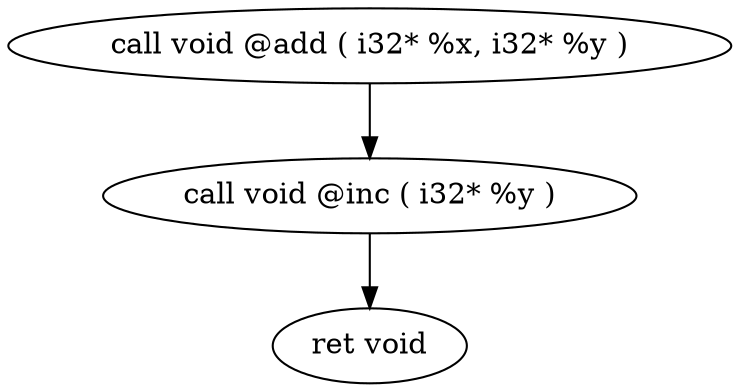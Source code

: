 digraph {
	graph [bb="0,0,346,180"];
	node [label="\N"];
	68	 [height=0.5,
		label="call void @add ( i32* %x, i32* %y )",
		pos="173,162",
		width=4.813];
	69	 [height=0.5,
		label="call void @inc ( i32* %y )",
		pos="173,90",
		width=3.5561];
	68 -> 69	 [pos="e,173,108.1 173,143.7 173,135.98 173,126.71 173,118.11"];
	70	 [height=0.5,
		label="ret void",
		pos="173,18",
		width=1.2888];
	69 -> 70	 [pos="e,173,36.104 173,71.697 173,63.983 173,54.712 173,46.112"];
}
